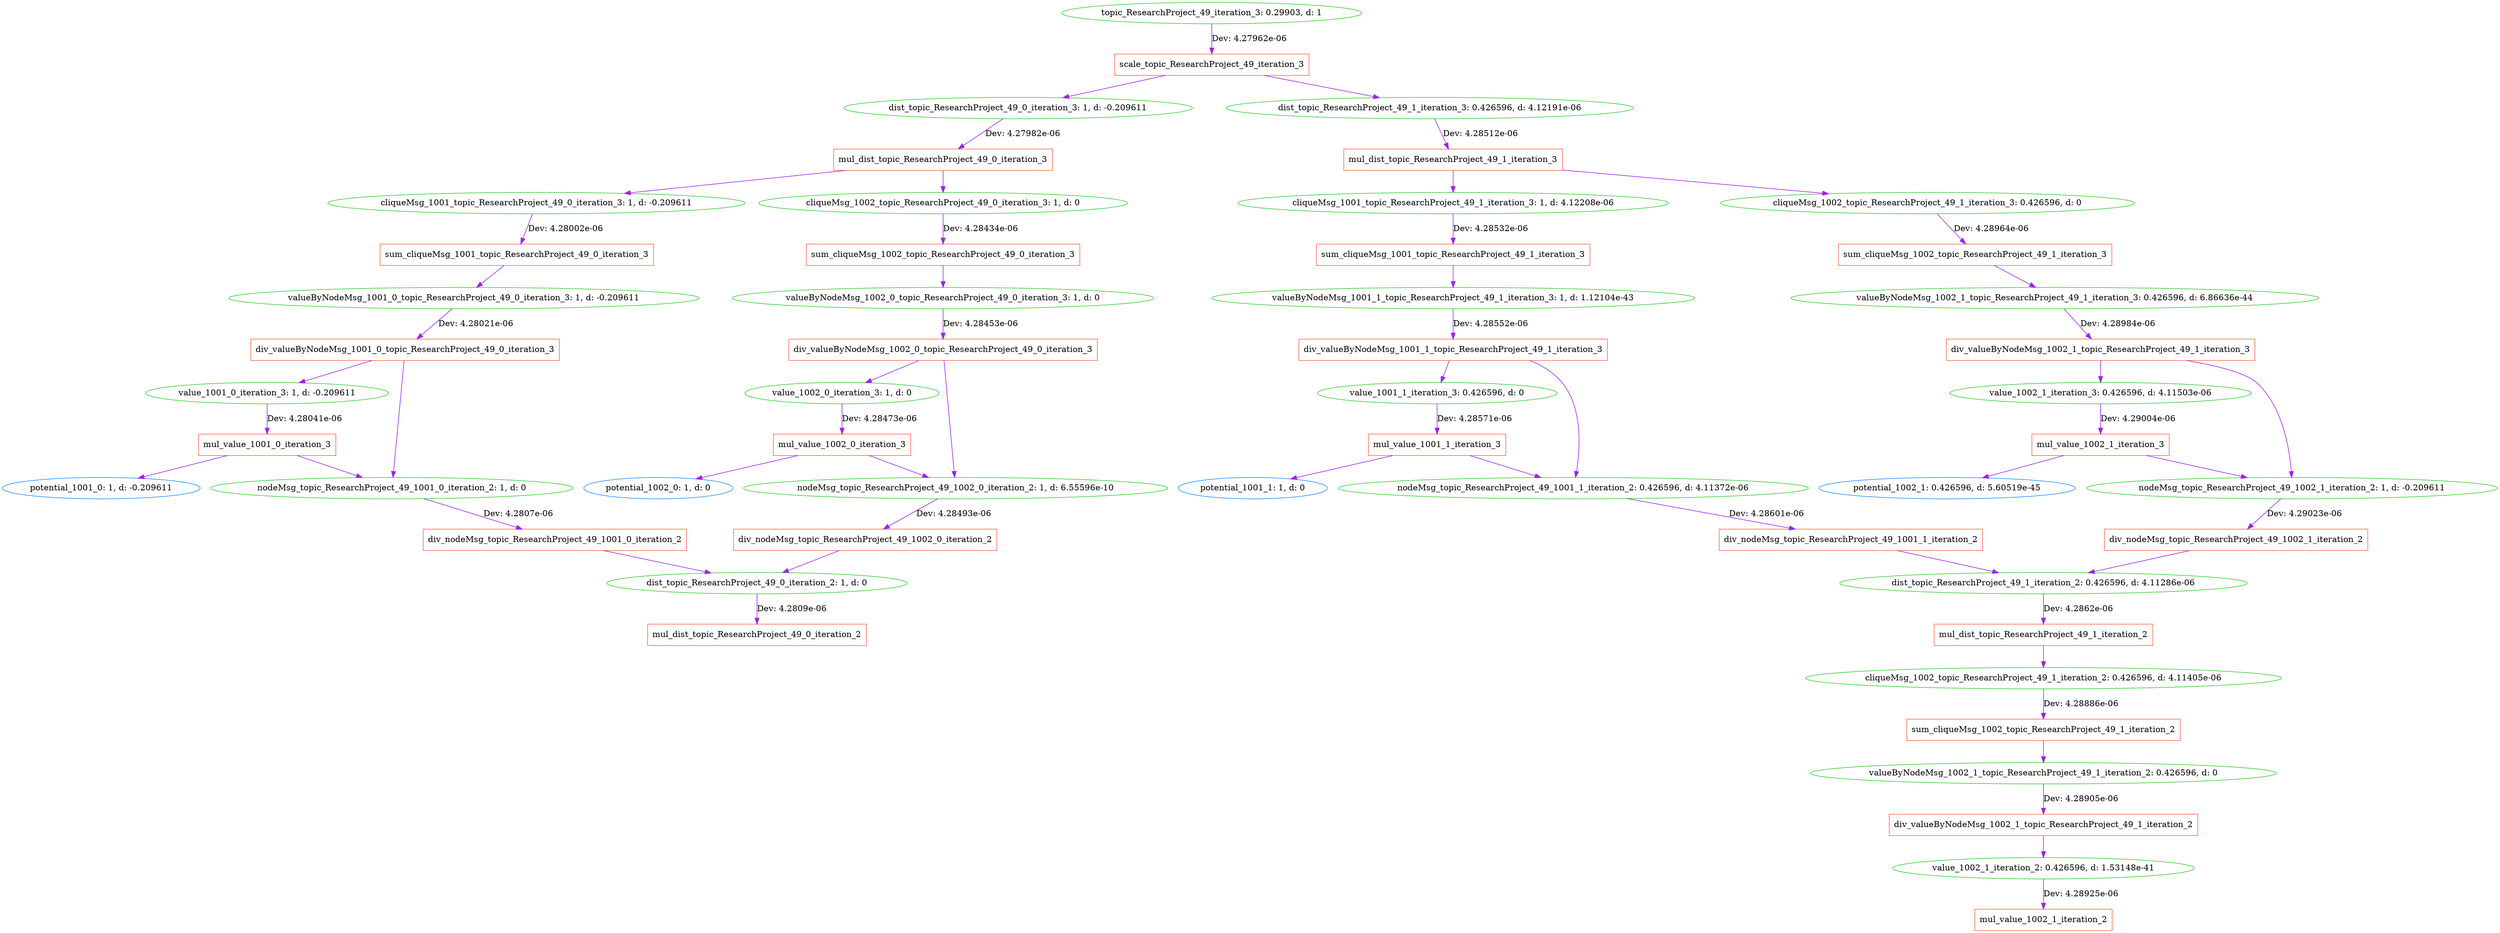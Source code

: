 digraph G {
0 [label="topic_ResearchProject_49_iteration_3: 0.29903, d: 1", shape=oval, color=limegreen];
1 [label="scale_topic_ResearchProject_49_iteration_3", shape=box, color=tomato];
2 [label="dist_topic_ResearchProject_49_0_iteration_3: 1, d: -0.209611", shape=oval, color=limegreen];
3 [label="mul_dist_topic_ResearchProject_49_0_iteration_3", shape=box, color=tomato];
4 [label="cliqueMsg_1001_topic_ResearchProject_49_0_iteration_3: 1, d: -0.209611", shape=oval, color=limegreen];
5 [label="sum_cliqueMsg_1001_topic_ResearchProject_49_0_iteration_3", shape=box, color=tomato];
6 [label="valueByNodeMsg_1001_0_topic_ResearchProject_49_0_iteration_3: 1, d: -0.209611", shape=oval, color=limegreen];
7 [label="div_valueByNodeMsg_1001_0_topic_ResearchProject_49_0_iteration_3", shape=box, color=tomato];
8 [label="value_1001_0_iteration_3: 1, d: -0.209611", shape=oval, color=limegreen];
9 [label="mul_value_1001_0_iteration_3", shape=box, color=tomato];
10 [label="potential_1001_0: 1, d: -0.209611", shape=oval, color=dodgerblue];
11 [label="nodeMsg_topic_ResearchProject_49_1001_0_iteration_2: 1, d: 0", shape=oval, color=limegreen];
12 [label="div_nodeMsg_topic_ResearchProject_49_1001_0_iteration_2", shape=box, color=tomato];
13 [label="dist_topic_ResearchProject_49_0_iteration_2: 1, d: 0", shape=oval, color=limegreen];
14 [label="mul_dist_topic_ResearchProject_49_0_iteration_2", shape=box, color=tomato];
15 [label="cliqueMsg_1002_topic_ResearchProject_49_0_iteration_3: 1, d: 0", shape=oval, color=limegreen];
16 [label="sum_cliqueMsg_1002_topic_ResearchProject_49_0_iteration_3", shape=box, color=tomato];
17 [label="valueByNodeMsg_1002_0_topic_ResearchProject_49_0_iteration_3: 1, d: 0", shape=oval, color=limegreen];
18 [label="div_valueByNodeMsg_1002_0_topic_ResearchProject_49_0_iteration_3", shape=box, color=tomato];
19 [label="value_1002_0_iteration_3: 1, d: 0", shape=oval, color=limegreen];
20 [label="mul_value_1002_0_iteration_3", shape=box, color=tomato];
21 [label="potential_1002_0: 1, d: 0", shape=oval, color=dodgerblue];
22 [label="nodeMsg_topic_ResearchProject_49_1002_0_iteration_2: 1, d: 6.55596e-10", shape=oval, color=limegreen];
23 [label="div_nodeMsg_topic_ResearchProject_49_1002_0_iteration_2", shape=box, color=tomato];
24 [label="dist_topic_ResearchProject_49_1_iteration_3: 0.426596, d: 4.12191e-06", shape=oval, color=limegreen];
25 [label="mul_dist_topic_ResearchProject_49_1_iteration_3", shape=box, color=tomato];
26 [label="cliqueMsg_1001_topic_ResearchProject_49_1_iteration_3: 1, d: 4.12208e-06", shape=oval, color=limegreen];
27 [label="sum_cliqueMsg_1001_topic_ResearchProject_49_1_iteration_3", shape=box, color=tomato];
28 [label="valueByNodeMsg_1001_1_topic_ResearchProject_49_1_iteration_3: 1, d: 1.12104e-43", shape=oval, color=limegreen];
29 [label="div_valueByNodeMsg_1001_1_topic_ResearchProject_49_1_iteration_3", shape=box, color=tomato];
30 [label="value_1001_1_iteration_3: 0.426596, d: 0", shape=oval, color=limegreen];
31 [label="mul_value_1001_1_iteration_3", shape=box, color=tomato];
32 [label="potential_1001_1: 1, d: 0", shape=oval, color=dodgerblue];
33 [label="nodeMsg_topic_ResearchProject_49_1001_1_iteration_2: 0.426596, d: 4.11372e-06", shape=oval, color=limegreen];
34 [label="div_nodeMsg_topic_ResearchProject_49_1001_1_iteration_2", shape=box, color=tomato];
35 [label="dist_topic_ResearchProject_49_1_iteration_2: 0.426596, d: 4.11286e-06", shape=oval, color=limegreen];
36 [label="mul_dist_topic_ResearchProject_49_1_iteration_2", shape=box, color=tomato];
37 [label="cliqueMsg_1002_topic_ResearchProject_49_1_iteration_2: 0.426596, d: 4.11405e-06", shape=oval, color=limegreen];
38 [label="sum_cliqueMsg_1002_topic_ResearchProject_49_1_iteration_2", shape=box, color=tomato];
39 [label="valueByNodeMsg_1002_1_topic_ResearchProject_49_1_iteration_2: 0.426596, d: 0", shape=oval, color=limegreen];
40 [label="div_valueByNodeMsg_1002_1_topic_ResearchProject_49_1_iteration_2", shape=box, color=tomato];
41 [label="value_1002_1_iteration_2: 0.426596, d: 1.53148e-41", shape=oval, color=limegreen];
42 [label="mul_value_1002_1_iteration_2", shape=box, color=tomato];
43 [label="cliqueMsg_1002_topic_ResearchProject_49_1_iteration_3: 0.426596, d: 0", shape=oval, color=limegreen];
44 [label="sum_cliqueMsg_1002_topic_ResearchProject_49_1_iteration_3", shape=box, color=tomato];
45 [label="valueByNodeMsg_1002_1_topic_ResearchProject_49_1_iteration_3: 0.426596, d: 6.86636e-44", shape=oval, color=limegreen];
46 [label="div_valueByNodeMsg_1002_1_topic_ResearchProject_49_1_iteration_3", shape=box, color=tomato];
47 [label="value_1002_1_iteration_3: 0.426596, d: 4.11503e-06", shape=oval, color=limegreen];
48 [label="mul_value_1002_1_iteration_3", shape=box, color=tomato];
49 [label="potential_1002_1: 0.426596, d: 5.60519e-45", shape=oval, color=dodgerblue];
50 [label="nodeMsg_topic_ResearchProject_49_1002_1_iteration_2: 1, d: -0.209611", shape=oval, color=limegreen];
51 [label="div_nodeMsg_topic_ResearchProject_49_1002_1_iteration_2", shape=box, color=tomato];
0->1  [color=purple]
 [label="Dev: 4.27962e-06"];
1->2  [color=purple]
 [label=""];
2->3  [color=purple]
 [label="Dev: 4.27982e-06"];
3->4  [color=purple]
 [label=""];
4->5  [color=purple]
 [label="Dev: 4.28002e-06"];
5->6  [color=purple]
 [label=""];
6->7  [color=purple]
 [label="Dev: 4.28021e-06"];
7->8  [color=purple]
 [label=""];
8->9  [color=purple]
 [label="Dev: 4.28041e-06"];
9->10  [color=purple]
 [label=""];
9->11  [color=purple]
 [label=""];
11->12  [color=purple]
 [label="Dev: 4.2807e-06"];
12->13  [color=purple]
 [label=""];
13->14  [color=purple]
 [label="Dev: 4.2809e-06"];
7->11  [color=purple]
 [label=""];
3->15  [color=purple]
 [label=""];
15->16  [color=purple]
 [label="Dev: 4.28434e-06"];
16->17  [color=purple]
 [label=""];
17->18  [color=purple]
 [label="Dev: 4.28453e-06"];
18->19  [color=purple]
 [label=""];
19->20  [color=purple]
 [label="Dev: 4.28473e-06"];
20->21  [color=purple]
 [label=""];
20->22  [color=purple]
 [label=""];
22->23  [color=purple]
 [label="Dev: 4.28493e-06"];
23->13  [color=purple]
 [label=""];
18->22  [color=purple]
 [label=""];
1->24  [color=purple]
 [label=""];
24->25  [color=purple]
 [label="Dev: 4.28512e-06"];
25->26  [color=purple]
 [label=""];
26->27  [color=purple]
 [label="Dev: 4.28532e-06"];
27->28  [color=purple]
 [label=""];
28->29  [color=purple]
 [label="Dev: 4.28552e-06"];
29->30  [color=purple]
 [label=""];
30->31  [color=purple]
 [label="Dev: 4.28571e-06"];
31->32  [color=purple]
 [label=""];
31->33  [color=purple]
 [label=""];
33->34  [color=purple]
 [label="Dev: 4.28601e-06"];
34->35  [color=purple]
 [label=""];
35->36  [color=purple]
 [label="Dev: 4.2862e-06"];
36->37  [color=purple]
 [label=""];
37->38  [color=purple]
 [label="Dev: 4.28886e-06"];
38->39  [color=purple]
 [label=""];
39->40  [color=purple]
 [label="Dev: 4.28905e-06"];
40->41  [color=purple]
 [label=""];
41->42  [color=purple]
 [label="Dev: 4.28925e-06"];
29->33  [color=purple]
 [label=""];
25->43  [color=purple]
 [label=""];
43->44  [color=purple]
 [label="Dev: 4.28964e-06"];
44->45  [color=purple]
 [label=""];
45->46  [color=purple]
 [label="Dev: 4.28984e-06"];
46->47  [color=purple]
 [label=""];
47->48  [color=purple]
 [label="Dev: 4.29004e-06"];
48->49  [color=purple]
 [label=""];
48->50  [color=purple]
 [label=""];
50->51  [color=purple]
 [label="Dev: 4.29023e-06"];
51->35  [color=purple]
 [label=""];
46->50  [color=purple]
 [label=""];
}
